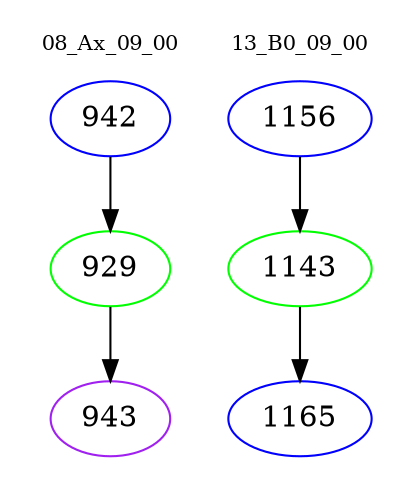 digraph{
subgraph cluster_0 {
color = white
label = "08_Ax_09_00";
fontsize=10;
T0_942 [label="942", color="blue"]
T0_942 -> T0_929 [color="black"]
T0_929 [label="929", color="green"]
T0_929 -> T0_943 [color="black"]
T0_943 [label="943", color="purple"]
}
subgraph cluster_1 {
color = white
label = "13_B0_09_00";
fontsize=10;
T1_1156 [label="1156", color="blue"]
T1_1156 -> T1_1143 [color="black"]
T1_1143 [label="1143", color="green"]
T1_1143 -> T1_1165 [color="black"]
T1_1165 [label="1165", color="blue"]
}
}
